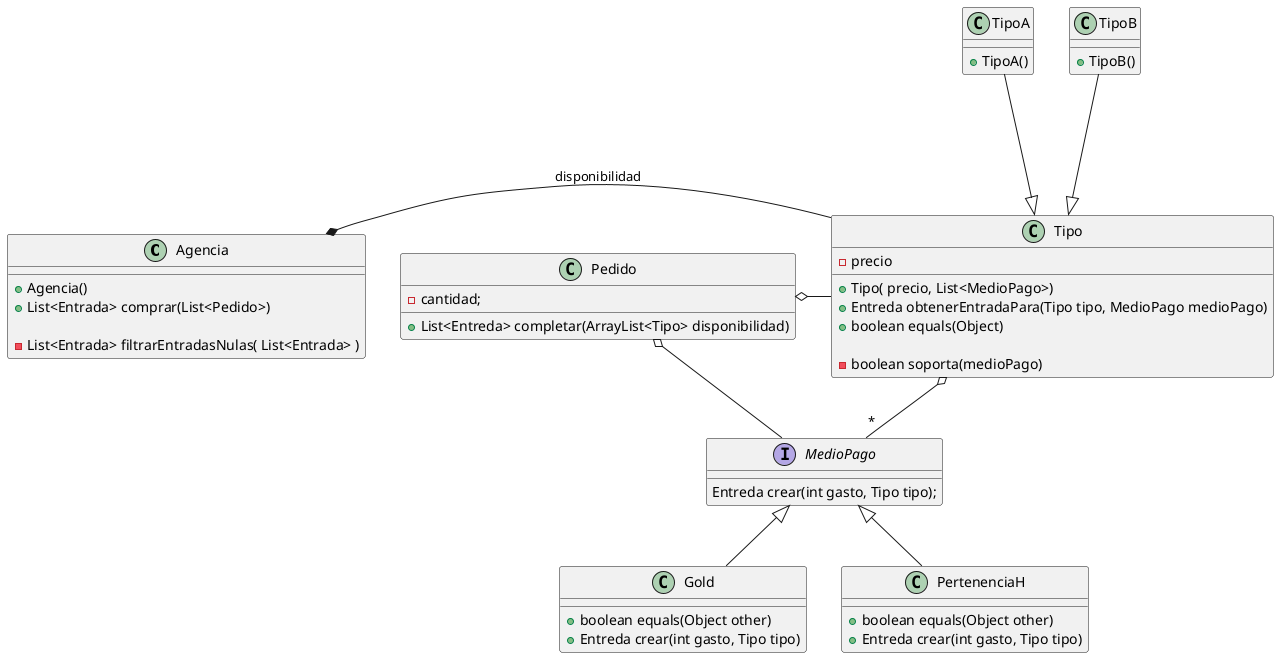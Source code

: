 @startuml

class Agencia {

    + Agencia()
    + List<Entrada> comprar(List<Pedido>)

    - List<Entrada> filtrarEntradasNulas( List<Entrada> )
}

class Pedido {
    - cantidad;

    + List<Entreda> completar(ArrayList<Tipo> disponibilidad)
}
class Tipo {
    - precio

    + Tipo( precio, List<MedioPago>)
    + Entreda obtenerEntradaPara(Tipo tipo, MedioPago medioPago)
    + boolean equals(Object)

    - boolean soporta(medioPago)
}

class TipoA {

    + TipoA()
}

class TipoB {

    + TipoB()
}

interface MedioPago {
    Entreda crear(int gasto, Tipo tipo);
}

class Gold {

    + boolean equals(Object other)
    + Entreda crear(int gasto, Tipo tipo)

}

class PertenenciaH {

    + boolean equals(Object other)
    + Entreda crear(int gasto, Tipo tipo)

}
Agencia *- Tipo: "disponibilidad"

TipoA ---|> Tipo
TipoB ---|> Tipo

Tipo o-- "*" MedioPago

MedioPago <|-- PertenenciaH
MedioPago <|-- Gold

Pedido o- Tipo
Pedido o- MedioPago
@enduml